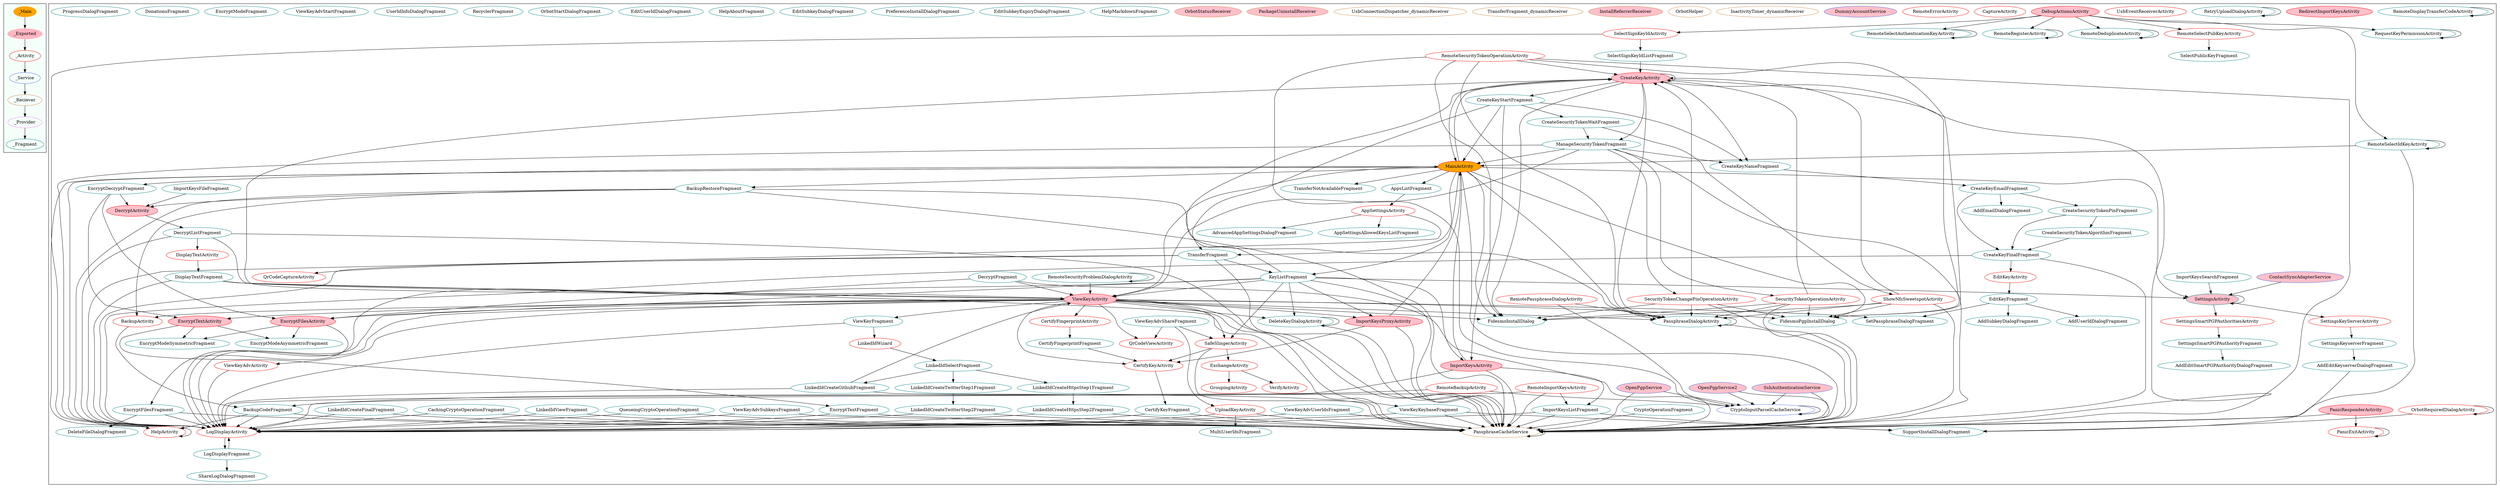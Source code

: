 digraph G {
subgraph cluster_legend{ 
bgcolor=mintcream;
_Activity[color = red];
_Service[color = royalblue];
_Provider[color = violet];
_Reciever[color = peru];
_Fragment[color = teal];
_Main[style=filled, fillcolor=orange, color = mintcream];
_Exported[style=filled, fillcolor=lightpink, color = mintcream];
_Main -> _Exported -> _Activity -> _Service -> _Reciever -> _Provider -> _Fragment; 
}
subgraph cluster_component{ 
RemoteDisplayTransferCodeActivity[color = red];
RequestKeyPermissionActivity[color = red];
RedirectImportKeysActivity[style=filled, fillcolor=pink, color = red];
UploadKeyActivity[color = red];
RetryUploadDialogActivity[color = red];
SettingsKeyServerActivity[color = red];
RemoteImportKeysActivity[color = red];
CertifyKeyActivity[color = red];
RemoteBackupActivity[color = red];
OrbotRequiredDialogActivity[color = red];
QrCodeCaptureActivity[color = red];
DecryptActivity[style=filled, fillcolor=pink, color = red];
UsbEventReceiverActivity[color = red];
RemoteSecurityProblemDialogActivity[color = red];
MainActivity[style=filled, fillcolor=orange, color = red];
SelectSignKeyIdActivity[color = red];
RemoteSelectAuthenticationKeyActivity[color = red];
ImportKeysActivity[style=filled, fillcolor=pink, color = red];
RemoteRegisterActivity[color = red];
SettingsActivity[style=filled, fillcolor=pink, color = red];
CertifyFingerprintActivity[color = red];
EditKeyActivity[color = red];
PassphraseDialogActivity[color = red];
ExchangeActivity[color = red];
DeleteKeyDialogActivity[color = red];
DebugActionsActivity[style=filled, fillcolor=pink, color = red];
CaptureActivity[color = red];
BackupActivity[color = red];
DisplayTextActivity[color = red];
ImportKeysProxyActivity[style=filled, fillcolor=pink, color = red];
PanicExitActivity[color = red];
RemotePassphraseDialogActivity[color = red];
RemoteDeduplicateActivity[color = red];
SecurityTokenChangePinOperationActivity[color = red];
ViewKeyActivity[style=filled, fillcolor=pink, color = red];
SecurityTokenOperationActivity[color = red];
EncryptFilesActivity[style=filled, fillcolor=pink, color = red];
ViewKeyAdvActivity[color = red];
AppSettingsActivity[color = red];
RemoteSelectPubKeyActivity[color = red];
HelpActivity[color = red];
SettingsSmartPGPAuthoritiesActivity[color = red];
GroupingActivity[color = red];
CreateKeyActivity[style=filled, fillcolor=pink, color = red];
VerifyActivity[color = red];
RemoteSecurityTokenOperationActivity[color = red];
LogDisplayActivity[color = red];
EncryptTextActivity[style=filled, fillcolor=pink, color = red];
QrCodeViewActivity[color = red];
ShowNfcSweetspotActivity[color = red];
LinkedIdWizard[color = red];
SafeSlingerActivity[color = red];
RemoteErrorActivity[color = red];
PanicResponderActivity[style=filled, fillcolor=pink, color = red];
RemoteSelectIdKeyActivity[color = red];
DummyAccountService[style=filled, fillcolor=pink, color = royalblue];
SshAuthenticationService[style=filled, fillcolor=pink, color = royalblue];
PassphraseCacheService[color = royalblue];
OpenPgpService2[style=filled, fillcolor=pink, color = royalblue];
OpenPgpService[style=filled, fillcolor=pink, color = royalblue];
ContactSyncAdapterService[style=filled, fillcolor=pink, color = royalblue];
CryptoInputParcelCacheService[color = royalblue];
InactivityTimer_dynamicReceiver[color = peru];
OrbotHelper[color = peru];
InstallReferrerReceiver[style=filled, fillcolor=pink, color = peru];
TransferFragment_dynamicReceiver[color = peru];
PassphraseCacheService[color = peru];
UsbConnectionDispatcher_dynamicReceiver[color = peru];
PackageUninstallReceiver[style=filled, fillcolor=pink, color = peru];
OrbotStatusReceiver[style=filled, fillcolor=pink, color = peru];
DeleteKeyDialogActivity[color = teal];
LinkedIdCreateHttpsStep1Fragment[color = teal];
CreateKeyEmailFragment[color = teal];
FidesmoInstallDialog[color = teal];
DisplayTextFragment[color = teal];
SettingsActivity[color = teal];
FidesmoPgpInstallDialog[color = teal];
AddEditSmartPGPAuthorityDialogFragment[color = teal];
CreateKeyStartFragment[color = teal];
MultiUserIdsFragment[color = teal];
EncryptModeAsymmetricFragment[color = teal];
DeleteFileDialogFragment[color = teal];
AddEditKeyserverDialogFragment[color = teal];
CreateKeyNameFragment[color = teal];
SettingsSmartPGPAuthorityFragment[color = teal];
HelpMarkdownFragment[color = teal];
SettingsActivity[color = teal];
SettingsActivity[color = teal];
EditSubkeyExpiryDialogFragment[color = teal];
PreferenceInstallDialogFragment[color = teal];
AddEmailDialogFragment[color = teal];
LinkedIdCreateTwitterStep2Fragment[color = teal];
CreateSecurityTokenAlgorithmFragment[color = teal];
PassphraseDialogActivity[color = teal];
EditSubkeyDialogFragment[color = teal];
EncryptTextFragment[color = teal];
SettingsKeyserverFragment[color = teal];
HelpAboutFragment[color = teal];
EditUserIdDialogFragment[color = teal];
ImportKeysFileFragment[color = teal];
ViewKeyAdvUserIdsFragment[color = teal];
DeleteKeyDialogActivity[color = teal];
OrbotStartDialogFragment[color = teal];
RecyclerFragment[color = teal];
RetryUploadDialogActivity[color = teal];
ImportKeysSearchFragment[color = teal];
ShareLogDialogFragment[color = teal];
ViewKeyAdvShareFragment[color = teal];
SetPassphraseDialogFragment[color = teal];
LinkedIdCreateGithubFragment[color = teal];
RemoteDeduplicateActivity[color = teal];
QueueingCryptoOperationFragment[color = teal];
CertifyFingerprintFragment[color = teal];
ViewKeyAdvSubkeysFragment[color = teal];
SettingsActivity[color = teal];
AddUserIdDialogFragment[color = teal];
BackupRestoreFragment[color = teal];
RemoteRegisterActivity[color = teal];
SettingsActivity[color = teal];
SelectSignKeyIdListFragment[color = teal];
EditKeyFragment[color = teal];
UserIdInfoDialogFragment[color = teal];
AddSubkeyDialogFragment[color = teal];
LinkedIdCreateHttpsStep2Fragment[color = teal];
EncryptModeSymmetricFragment[color = teal];
LogDisplayFragment[color = teal];
SelectPublicKeyFragment[color = teal];
ViewKeyFragment[color = teal];
ViewKeyAdvStartFragment[color = teal];
EncryptFilesFragment[color = teal];
SettingsActivity[color = teal];
RemoteDisplayTransferCodeActivity[color = teal];
ViewKeyKeybaseFragment[color = teal];
ImportKeysListFragment[color = teal];
EncryptModeFragment[color = teal];
DonationsFragment[color = teal];
BackupCodeFragment[color = teal];
CreateKeyFinalFragment[color = teal];
ManageSecurityTokenFragment[color = teal];
LinkedIdCreateTwitterStep1Fragment[color = teal];
AppsListFragment[color = teal];
RemoteSecurityProblemDialogActivity[color = teal];
LinkedIdViewFragment[color = teal];
ProgressDialogFragment[color = teal];
AppSettingsAllowedKeysListFragment[color = teal];
RemoteSelectAuthenticationKeyActivity[color = teal];
LinkedIdSelectFragment[color = teal];
CachingCryptoOperationFragment[color = teal];
DecryptFragment[color = teal];
CertifyKeyFragment[color = teal];
CryptoOperationFragment[color = teal];
CreateSecurityTokenPinFragment[color = teal];
CreateSecurityTokenWaitFragment[color = teal];
AdvancedAppSettingsDialogFragment[color = teal];
TransferFragment[color = teal];
EncryptDecryptFragment[color = teal];
SupportInstallDialogFragment[color = teal];
RequestKeyPermissionActivity[color = teal];
RemoteSelectIdKeyActivity[color = teal];
LinkedIdCreateFinalFragment[color = teal];
TransferNotAvailableFragment[color = teal];
KeyListFragment[color = teal];
DecryptListFragment[color = teal];
RemoteDisplayTransferCodeActivity->RemoteDisplayTransferCodeActivity;
LinkedIdCreateHttpsStep1Fragment->LinkedIdCreateHttpsStep2Fragment;
DisplayTextFragment->ViewKeyActivity;
DisplayTextFragment->PassphraseCacheService;
DisplayTextFragment->LogDisplayActivity;
RetryUploadDialogActivity->RetryUploadDialogActivity;
AddEditKeyserverDialogFragment->SupportInstallDialogFragment;
SettingsSmartPGPAuthorityFragment->AddEditSmartPGPAuthorityDialogFragment;
CertifyKeyActivity->CertifyKeyFragment;
RemoteBackupActivity->BackupCodeFragment;
RemoteBackupActivity->CryptoInputParcelCacheService;
OrbotRequiredDialogActivity->OrbotRequiredDialogActivity;
OrbotRequiredDialogActivity->SupportInstallDialogFragment;
CreateSecurityTokenAlgorithmFragment->CreateKeyFinalFragment;
SelectSignKeyIdActivity->SelectSignKeyIdListFragment;
SelectSignKeyIdActivity->LogDisplayActivity;
SettingsActivity->SettingsActivity;
SettingsActivity->SettingsSmartPGPAuthoritiesActivity;
SettingsActivity->SettingsKeyServerActivity;
ExchangeActivity->GroupingActivity;
ExchangeActivity->VerifyActivity;
DeleteKeyDialogActivity->DeleteKeyDialogActivity;
DeleteKeyDialogActivity->PassphraseCacheService;
ViewKeyAdvSubkeysFragment->LogDisplayActivity;
ViewKeyAdvSubkeysFragment->PassphraseCacheService;
DisplayTextActivity->DisplayTextFragment;
PanicExitActivity->PanicExitActivity;
ImportKeysProxyActivity->CertifyKeyActivity;
ImportKeysProxyActivity->PassphraseCacheService;
ImportKeysProxyActivity->MainActivity;
BackupRestoreFragment->BackupActivity;
BackupRestoreFragment->PassphraseCacheService;
BackupRestoreFragment->PassphraseDialogActivity;
BackupRestoreFragment->DecryptActivity;
BackupRestoreFragment->LogDisplayActivity;
SelectSignKeyIdListFragment->CreateKeyActivity;
EditKeyFragment->SetPassphraseDialogFragment;
EditKeyFragment->AddSubkeyDialogFragment;
EditKeyFragment->AddUserIdDialogFragment;
OpenPgpService->PassphraseCacheService;
OpenPgpService->CryptoInputParcelCacheService;
EncryptFilesFragment->DeleteFileDialogFragment;
EncryptFilesFragment->LogDisplayActivity;
EncryptFilesFragment->PassphraseCacheService;
SecurityTokenChangePinOperationActivity->FidesmoInstallDialog;
SecurityTokenChangePinOperationActivity->FidesmoPgpInstallDialog;
SecurityTokenChangePinOperationActivity->CreateKeyActivity;
SecurityTokenChangePinOperationActivity->PassphraseDialogActivity;
SecurityTokenChangePinOperationActivity->PassphraseCacheService;
ContactSyncAdapterService->SettingsActivity;
ViewKeyActivity->EncryptTextActivity;
ViewKeyActivity->ViewKeyKeybaseFragment;
ViewKeyActivity->BackupActivity;
ViewKeyActivity->PassphraseCacheService;
ViewKeyActivity->FidesmoInstallDialog;
ViewKeyActivity->CertifyKeyActivity;
ViewKeyActivity->FidesmoPgpInstallDialog;
ViewKeyActivity->MainActivity;
ViewKeyActivity->SafeSlingerActivity;
ViewKeyActivity->LogDisplayActivity;
ViewKeyActivity->QrCodeViewActivity;
ViewKeyActivity->SetPassphraseDialogFragment;
ViewKeyActivity->ImportKeysProxyActivity;
ViewKeyActivity->EncryptFilesActivity;
ViewKeyActivity->PassphraseDialogActivity;
ViewKeyActivity->CreateKeyActivity;
ViewKeyActivity->CertifyFingerprintActivity;
ViewKeyActivity->DeleteKeyDialogActivity;
ViewKeyActivity->ViewKeyFragment;
ViewKeyActivity->ViewKeyAdvActivity;
SecurityTokenOperationActivity->FidesmoInstallDialog;
SecurityTokenOperationActivity->PassphraseCacheService;
SecurityTokenOperationActivity->FidesmoPgpInstallDialog;
SecurityTokenOperationActivity->CreateKeyActivity;
SecurityTokenOperationActivity->PassphraseDialogActivity;
ViewKeyAdvActivity->LogDisplayActivity;
AppSettingsActivity->AppSettingsAllowedKeysListFragment;
AppSettingsActivity->LogDisplayActivity;
AppSettingsActivity->AdvancedAppSettingsDialogFragment;
ViewKeyKeybaseFragment->LogDisplayActivity;
ViewKeyKeybaseFragment->PassphraseCacheService;
ViewKeyKeybaseFragment->SupportInstallDialogFragment;
SshAuthenticationService->PassphraseCacheService;
SshAuthenticationService->CryptoInputParcelCacheService;
ImportKeysListFragment->LogDisplayActivity;
ImportKeysListFragment->PassphraseCacheService;
ImportKeysListFragment->SupportInstallDialogFragment;
HelpActivity->HelpActivity;
CreateKeyFinalFragment->PassphraseCacheService;
CreateKeyFinalFragment->LogDisplayActivity;
CreateKeyFinalFragment->EditKeyActivity;
CreateKeyActivity->CreateKeyActivity;
CreateKeyActivity->MainActivity;
CreateKeyActivity->ManageSecurityTokenFragment;
CreateKeyActivity->FidesmoPgpInstallDialog;
CreateKeyActivity->CreateKeyNameFragment;
CreateKeyActivity->PassphraseDialogActivity;
CreateKeyActivity->FidesmoInstallDialog;
CreateKeyActivity->CreateKeyStartFragment;
CreateKeyActivity->PassphraseCacheService;
AppsListFragment->AppSettingsActivity;
LinkedIdCreateTwitterStep1Fragment->LinkedIdCreateTwitterStep2Fragment;
LogDisplayActivity->LogDisplayFragment;
LinkedIdViewFragment->PassphraseCacheService;
LinkedIdViewFragment->LogDisplayActivity;
DecryptFragment->LogDisplayActivity;
DecryptFragment->ViewKeyActivity;
DecryptFragment->PassphraseCacheService;
CryptoOperationFragment->PassphraseCacheService;
CreateSecurityTokenWaitFragment->ManageSecurityTokenFragment;
CreateSecurityTokenWaitFragment->ShowNfcSweetspotActivity;
EncryptDecryptFragment->EncryptTextActivity;
EncryptDecryptFragment->DecryptActivity;
EncryptDecryptFragment->EncryptFilesActivity;
SafeSlingerActivity->ExchangeActivity;
SafeSlingerActivity->CertifyKeyActivity;
SafeSlingerActivity->PassphraseCacheService;
LinkedIdCreateFinalFragment->PassphraseCacheService;
LinkedIdCreateFinalFragment->LogDisplayActivity;
PanicResponderActivity->PassphraseCacheService;
PanicResponderActivity->PanicExitActivity;
RemoteSelectIdKeyActivity->PassphraseCacheService;
RemoteSelectIdKeyActivity->MainActivity;
RemoteSelectIdKeyActivity->RemoteSelectIdKeyActivity;
CreateKeyEmailFragment->CreateKeyFinalFragment;
CreateKeyEmailFragment->CreateSecurityTokenPinFragment;
CreateKeyEmailFragment->AddEmailDialogFragment;
RequestKeyPermissionActivity->RequestKeyPermissionActivity;
CreateKeyStartFragment->TransferFragment;
CreateKeyStartFragment->CreateKeyNameFragment;
CreateKeyStartFragment->CreateSecurityTokenWaitFragment;
CreateKeyStartFragment->MainActivity;
CreateKeyStartFragment->ImportKeysActivity;
UploadKeyActivity->PassphraseCacheService;
UploadKeyActivity->LogDisplayActivity;
UploadKeyActivity->MultiUserIdsFragment;
SettingsKeyServerActivity->SettingsKeyserverFragment;
RemoteImportKeysActivity->PassphraseCacheService;
RemoteImportKeysActivity->ImportKeysListFragment;
RemoteImportKeysActivity->LogDisplayActivity;
CreateKeyNameFragment->CreateKeyEmailFragment;
LinkedIdCreateTwitterStep2Fragment->LogDisplayActivity;
LinkedIdCreateTwitterStep2Fragment->PassphraseCacheService;
OpenPgpService2->PassphraseCacheService;
OpenPgpService2->CryptoInputParcelCacheService;
DecryptActivity->DecryptListFragment;
EncryptTextFragment->LogDisplayActivity;
EncryptTextFragment->PassphraseCacheService;
SettingsKeyserverFragment->AddEditKeyserverDialogFragment;
CryptoInputParcelCacheService->CryptoInputParcelCacheService;
RemoteSecurityProblemDialogActivity->RemoteSecurityProblemDialogActivity;
RemoteSecurityProblemDialogActivity->ViewKeyActivity;
MainActivity->EncryptDecryptFragment;
MainActivity->CreateKeyActivity;
MainActivity->FidesmoPgpInstallDialog;
MainActivity->TransferNotAvailableFragment;
MainActivity->AppsListFragment;
MainActivity->KeyListFragment;
MainActivity->FidesmoInstallDialog;
MainActivity->TransferFragment;
MainActivity->BackupRestoreFragment;
MainActivity->HelpActivity;
MainActivity->PassphraseCacheService;
MainActivity->LogDisplayActivity;
MainActivity->PassphraseDialogActivity;
MainActivity->SettingsActivity;
ImportKeysFileFragment->DecryptActivity;
ViewKeyAdvUserIdsFragment->LogDisplayActivity;
ViewKeyAdvUserIdsFragment->PassphraseCacheService;
RemoteSelectAuthenticationKeyActivity->RemoteSelectAuthenticationKeyActivity;
ImportKeysActivity->PassphraseCacheService;
ImportKeysActivity->MainActivity;
ImportKeysActivity->LogDisplayActivity;
ImportKeysActivity->ImportKeysListFragment;
ImportKeysSearchFragment->SettingsActivity;
RemoteRegisterActivity->RemoteRegisterActivity;
CertifyFingerprintActivity->CertifyFingerprintFragment;
EditKeyActivity->EditKeyFragment;
ViewKeyAdvShareFragment->QrCodeViewActivity;
ViewKeyAdvShareFragment->UploadKeyActivity;
ViewKeyAdvShareFragment->SafeSlingerActivity;
PassphraseDialogActivity->PassphraseCacheService;
PassphraseDialogActivity->PassphraseDialogActivity;
LinkedIdCreateGithubFragment->PassphraseCacheService;
LinkedIdCreateGithubFragment->ViewKeyActivity;
LinkedIdCreateGithubFragment->LogDisplayActivity;
DebugActionsActivity->RemoteSelectIdKeyActivity;
DebugActionsActivity->RemoteSelectPubKeyActivity;
DebugActionsActivity->RemoteDeduplicateActivity;
DebugActionsActivity->RemoteSelectAuthenticationKeyActivity;
DebugActionsActivity->RemoteRegisterActivity;
DebugActionsActivity->RequestKeyPermissionActivity;
DebugActionsActivity->SelectSignKeyIdActivity;
QueueingCryptoOperationFragment->PassphraseCacheService;
QueueingCryptoOperationFragment->LogDisplayActivity;
CertifyFingerprintFragment->CertifyKeyActivity;
BackupActivity->BackupCodeFragment;
RemotePassphraseDialogActivity->PassphraseDialogActivity;
RemotePassphraseDialogActivity->CryptoInputParcelCacheService;
LinkedIdCreateHttpsStep2Fragment->PassphraseCacheService;
LinkedIdCreateHttpsStep2Fragment->LogDisplayActivity;
LogDisplayFragment->LogDisplayActivity;
LogDisplayFragment->ShareLogDialogFragment;
RemoteDeduplicateActivity->RemoteDeduplicateActivity;
ViewKeyFragment->LinkedIdWizard;
ViewKeyFragment->LogDisplayActivity;
EncryptFilesActivity->EncryptModeAsymmetricFragment;
EncryptFilesActivity->EncryptFilesFragment;
EncryptFilesActivity->EncryptModeSymmetricFragment;
PassphraseCacheService->PassphraseCacheService;
RemoteSelectPubKeyActivity->SelectPublicKeyFragment;
SettingsSmartPGPAuthoritiesActivity->SettingsSmartPGPAuthorityFragment;
BackupCodeFragment->LogDisplayActivity;
BackupCodeFragment->PassphraseCacheService;
BackupCodeFragment->HelpActivity;
ManageSecurityTokenFragment->CreateKeyNameFragment;
ManageSecurityTokenFragment->MainActivity;
ManageSecurityTokenFragment->SecurityTokenOperationActivity;
ManageSecurityTokenFragment->LogDisplayActivity;
ManageSecurityTokenFragment->ViewKeyActivity;
ManageSecurityTokenFragment->SecurityTokenChangePinOperationActivity;
ManageSecurityTokenFragment->PassphraseCacheService;
RemoteSecurityTokenOperationActivity->PassphraseDialogActivity;
RemoteSecurityTokenOperationActivity->PassphraseCacheService;
RemoteSecurityTokenOperationActivity->FidesmoPgpInstallDialog;
RemoteSecurityTokenOperationActivity->FidesmoInstallDialog;
RemoteSecurityTokenOperationActivity->CreateKeyActivity;
RemoteSecurityTokenOperationActivity->CryptoInputParcelCacheService;
CachingCryptoOperationFragment->PassphraseCacheService;
CachingCryptoOperationFragment->LogDisplayActivity;
EncryptTextActivity->EncryptTextFragment;
EncryptTextActivity->EncryptModeSymmetricFragment;
EncryptTextActivity->EncryptModeAsymmetricFragment;
LinkedIdSelectFragment->LinkedIdCreateTwitterStep1Fragment;
LinkedIdSelectFragment->LinkedIdCreateGithubFragment;
LinkedIdSelectFragment->LinkedIdCreateHttpsStep1Fragment;
CertifyKeyFragment->PassphraseCacheService;
CertifyKeyFragment->LogDisplayActivity;
ShowNfcSweetspotActivity->FidesmoInstallDialog;
ShowNfcSweetspotActivity->FidesmoPgpInstallDialog;
ShowNfcSweetspotActivity->CreateKeyActivity;
ShowNfcSweetspotActivity->PassphraseCacheService;
ShowNfcSweetspotActivity->PassphraseDialogActivity;
CreateSecurityTokenPinFragment->CreateKeyFinalFragment;
CreateSecurityTokenPinFragment->CreateSecurityTokenAlgorithmFragment;
LinkedIdWizard->LinkedIdSelectFragment;
TransferFragment->LogDisplayActivity;
TransferFragment->QrCodeCaptureActivity;
TransferFragment->KeyListFragment;
TransferFragment->PassphraseCacheService;
KeyListFragment->LogDisplayActivity;
KeyListFragment->ImportKeysActivity;
KeyListFragment->CreateKeyActivity;
KeyListFragment->PassphraseCacheService;
KeyListFragment->DeleteKeyDialogActivity;
KeyListFragment->EncryptFilesActivity;
KeyListFragment->SettingsActivity;
KeyListFragment->ViewKeyActivity;
KeyListFragment->SafeSlingerActivity;
KeyListFragment->ImportKeysProxyActivity;
DecryptListFragment->PassphraseCacheService;
DecryptListFragment->LogDisplayActivity;
DecryptListFragment->DisplayTextActivity;
DecryptListFragment->ViewKeyActivity;
}
}
